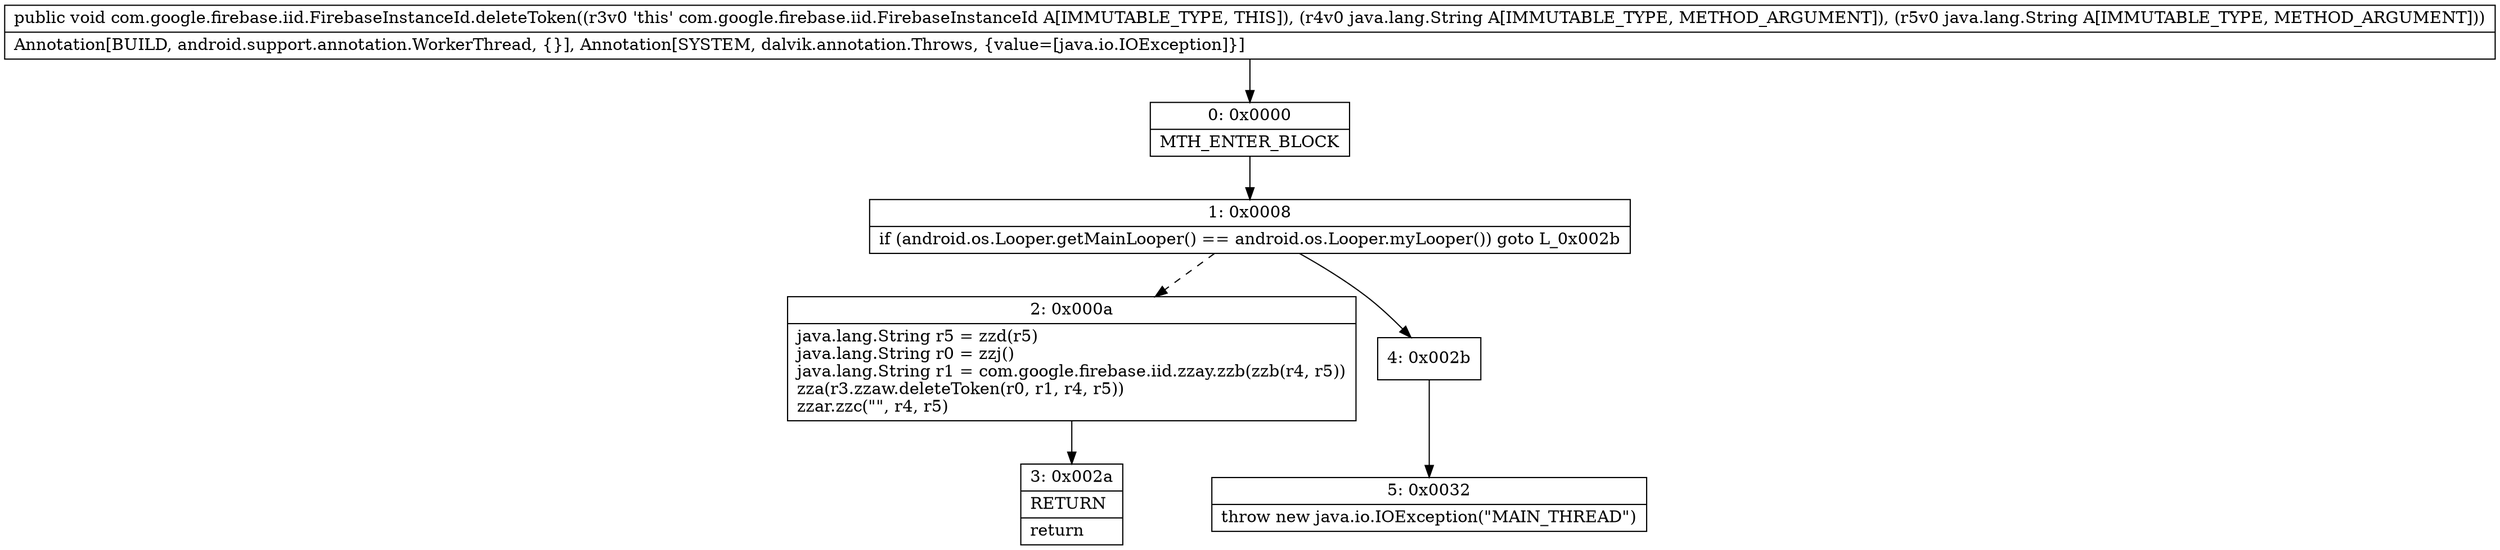 digraph "CFG forcom.google.firebase.iid.FirebaseInstanceId.deleteToken(Ljava\/lang\/String;Ljava\/lang\/String;)V" {
Node_0 [shape=record,label="{0\:\ 0x0000|MTH_ENTER_BLOCK\l}"];
Node_1 [shape=record,label="{1\:\ 0x0008|if (android.os.Looper.getMainLooper() == android.os.Looper.myLooper()) goto L_0x002b\l}"];
Node_2 [shape=record,label="{2\:\ 0x000a|java.lang.String r5 = zzd(r5)\ljava.lang.String r0 = zzj()\ljava.lang.String r1 = com.google.firebase.iid.zzay.zzb(zzb(r4, r5))\lzza(r3.zzaw.deleteToken(r0, r1, r4, r5))\lzzar.zzc(\"\", r4, r5)\l}"];
Node_3 [shape=record,label="{3\:\ 0x002a|RETURN\l|return\l}"];
Node_4 [shape=record,label="{4\:\ 0x002b}"];
Node_5 [shape=record,label="{5\:\ 0x0032|throw new java.io.IOException(\"MAIN_THREAD\")\l}"];
MethodNode[shape=record,label="{public void com.google.firebase.iid.FirebaseInstanceId.deleteToken((r3v0 'this' com.google.firebase.iid.FirebaseInstanceId A[IMMUTABLE_TYPE, THIS]), (r4v0 java.lang.String A[IMMUTABLE_TYPE, METHOD_ARGUMENT]), (r5v0 java.lang.String A[IMMUTABLE_TYPE, METHOD_ARGUMENT]))  | Annotation[BUILD, android.support.annotation.WorkerThread, \{\}], Annotation[SYSTEM, dalvik.annotation.Throws, \{value=[java.io.IOException]\}]\l}"];
MethodNode -> Node_0;
Node_0 -> Node_1;
Node_1 -> Node_2[style=dashed];
Node_1 -> Node_4;
Node_2 -> Node_3;
Node_4 -> Node_5;
}

